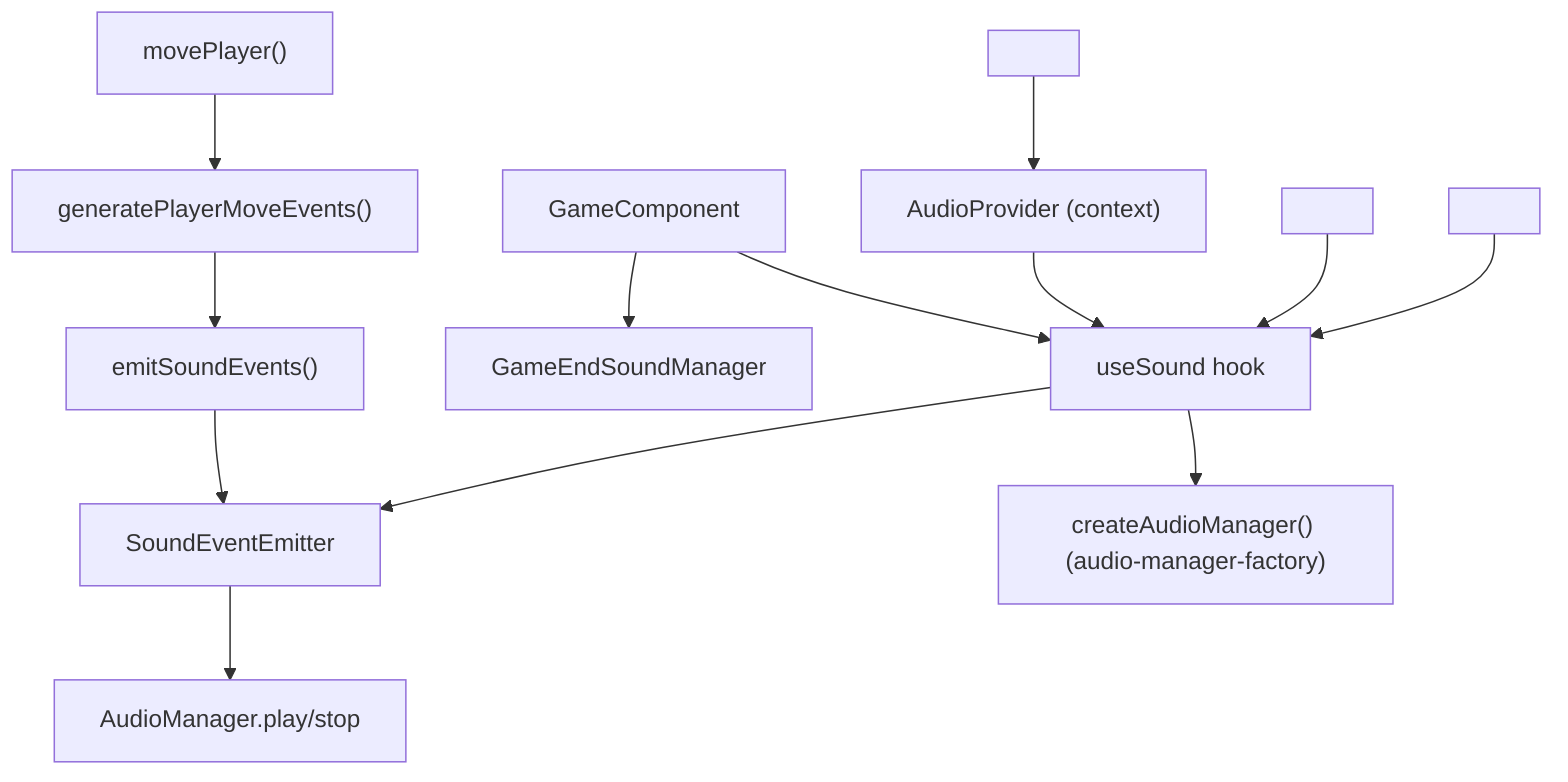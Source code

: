 graph TD
  AP["AudioProvider (context)"] --> US["useSound hook"]
  US --> AMF["createAudioManager() (audio-manager-factory)"]
  US --> SEE["SoundEventEmitter"]
  GC["GameComponent"] --> US
  GC --> GESM["GameEndSoundManager"]
  MP["movePlayer()"] --> GPME["generatePlayerMoveEvents()"]
  GPME --> ESE["emitSoundEvents()"]; 
  ESE --> SEE
  SEE --> AM["AudioManager.play/stop"]
  AC["<AudioControl/>"] --> US
  AED["<AudioErrorDisplay/>"] --> US
  AI["<AudioInitialization/>"] --> AP